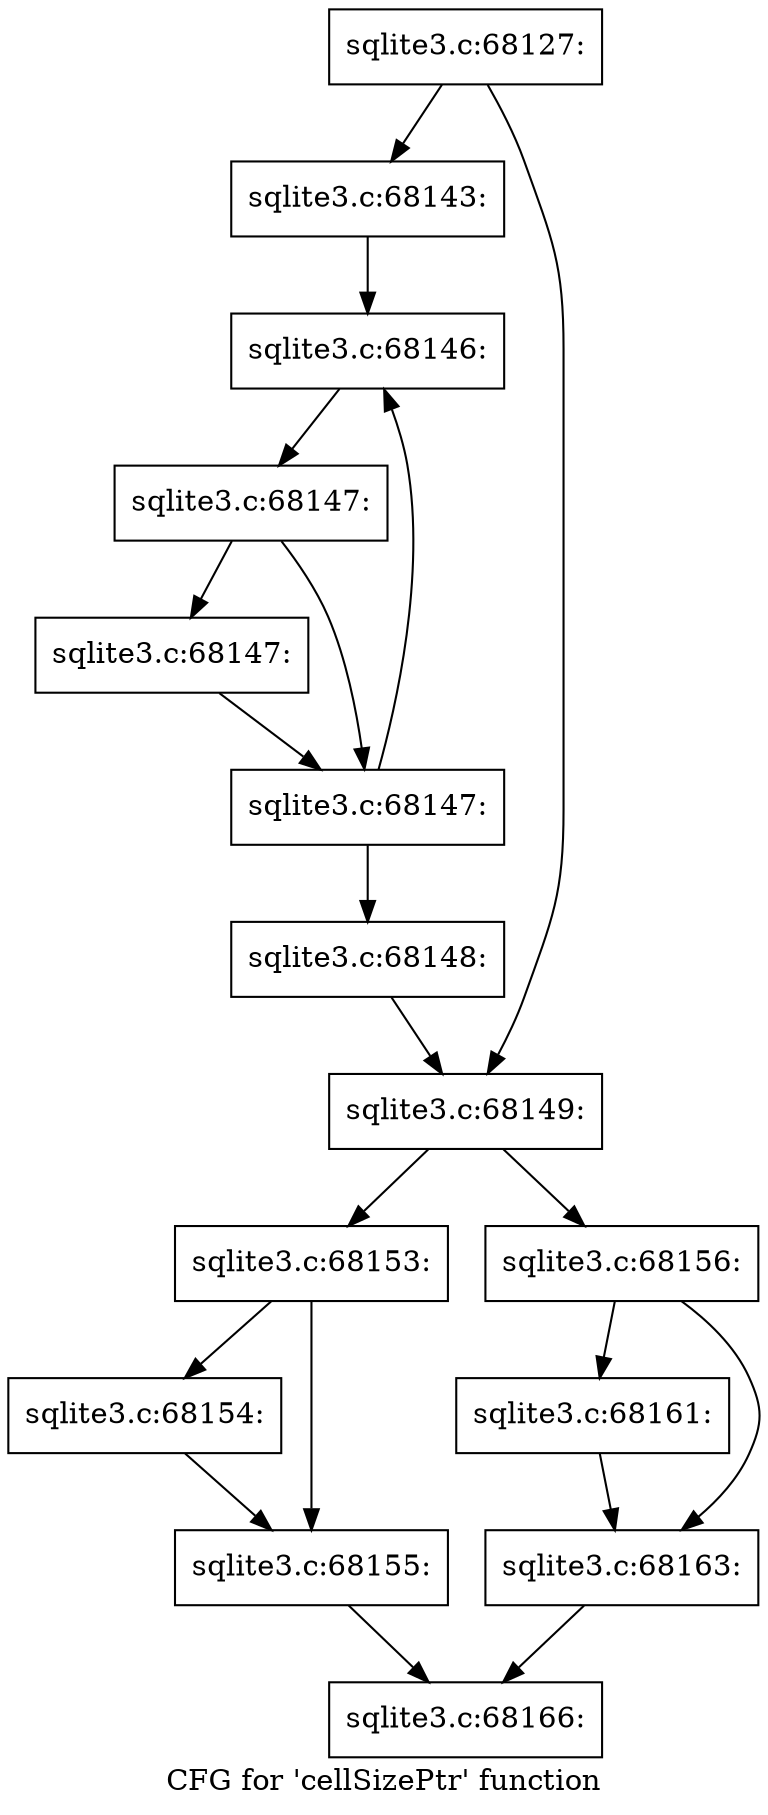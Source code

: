 digraph "CFG for 'cellSizePtr' function" {
	label="CFG for 'cellSizePtr' function";

	Node0x55c0f7624030 [shape=record,label="{sqlite3.c:68127:}"];
	Node0x55c0f7624030 -> Node0x55c0f7636790;
	Node0x55c0f7624030 -> Node0x55c0f76367e0;
	Node0x55c0f7636790 [shape=record,label="{sqlite3.c:68143:}"];
	Node0x55c0f7636790 -> Node0x55c0f7637060;
	Node0x55c0f7637060 [shape=record,label="{sqlite3.c:68146:}"];
	Node0x55c0f7637060 -> Node0x55c0f7637010;
	Node0x55c0f7637010 [shape=record,label="{sqlite3.c:68147:}"];
	Node0x55c0f7637010 -> Node0x55c0f7637b20;
	Node0x55c0f7637010 -> Node0x55c0f7637ad0;
	Node0x55c0f7637b20 [shape=record,label="{sqlite3.c:68147:}"];
	Node0x55c0f7637b20 -> Node0x55c0f7637ad0;
	Node0x55c0f7637ad0 [shape=record,label="{sqlite3.c:68147:}"];
	Node0x55c0f7637ad0 -> Node0x55c0f7637060;
	Node0x55c0f7637ad0 -> Node0x55c0f7636fc0;
	Node0x55c0f7636fc0 [shape=record,label="{sqlite3.c:68148:}"];
	Node0x55c0f7636fc0 -> Node0x55c0f76367e0;
	Node0x55c0f76367e0 [shape=record,label="{sqlite3.c:68149:}"];
	Node0x55c0f76367e0 -> Node0x55c0f7638760;
	Node0x55c0f76367e0 -> Node0x55c0f7638800;
	Node0x55c0f7638760 [shape=record,label="{sqlite3.c:68153:}"];
	Node0x55c0f7638760 -> Node0x55c0f7639380;
	Node0x55c0f7638760 -> Node0x55c0f76393d0;
	Node0x55c0f7639380 [shape=record,label="{sqlite3.c:68154:}"];
	Node0x55c0f7639380 -> Node0x55c0f76393d0;
	Node0x55c0f76393d0 [shape=record,label="{sqlite3.c:68155:}"];
	Node0x55c0f76393d0 -> Node0x55c0f76387b0;
	Node0x55c0f7638800 [shape=record,label="{sqlite3.c:68156:}"];
	Node0x55c0f7638800 -> Node0x55c0f763a9b0;
	Node0x55c0f7638800 -> Node0x55c0f763aa00;
	Node0x55c0f763a9b0 [shape=record,label="{sqlite3.c:68161:}"];
	Node0x55c0f763a9b0 -> Node0x55c0f763aa00;
	Node0x55c0f763aa00 [shape=record,label="{sqlite3.c:68163:}"];
	Node0x55c0f763aa00 -> Node0x55c0f76387b0;
	Node0x55c0f76387b0 [shape=record,label="{sqlite3.c:68166:}"];
}
